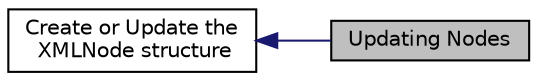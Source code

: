 digraph "Updating Nodes"
{
  edge [fontname="Helvetica",fontsize="10",labelfontname="Helvetica",labelfontsize="10"];
  node [fontname="Helvetica",fontsize="10",shape=record];
  rankdir=LR;
  Node1 [label="Create or Update the\l XMLNode structure",height=0.2,width=0.4,color="black", fillcolor="white", style="filled",URL="$group__xml_modify.html"];
  Node0 [label="Updating Nodes",height=0.2,width=0.4,color="black", fillcolor="grey75", style="filled" fontcolor="black"];
  Node1->Node0 [shape=plaintext, color="midnightblue", dir="back", style="solid"];
}
